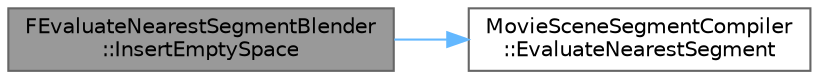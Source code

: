 digraph "FEvaluateNearestSegmentBlender::InsertEmptySpace"
{
 // INTERACTIVE_SVG=YES
 // LATEX_PDF_SIZE
  bgcolor="transparent";
  edge [fontname=Helvetica,fontsize=10,labelfontname=Helvetica,labelfontsize=10];
  node [fontname=Helvetica,fontsize=10,shape=box,height=0.2,width=0.4];
  rankdir="LR";
  Node1 [id="Node000001",label="FEvaluateNearestSegmentBlender\l::InsertEmptySpace",height=0.2,width=0.4,color="gray40", fillcolor="grey60", style="filled", fontcolor="black",tooltip="Implementation function to insert empty space between two other segments or at the start/end."];
  Node1 -> Node2 [id="edge1_Node000001_Node000002",color="steelblue1",style="solid",tooltip=" "];
  Node2 [id="Node000002",label="MovieSceneSegmentCompiler\l::EvaluateNearestSegment",height=0.2,width=0.4,color="grey40", fillcolor="white", style="filled",URL="$df/dbb/namespaceMovieSceneSegmentCompiler.html#ac79dbada26bcb08001a70958115be412",tooltip=" "];
}
